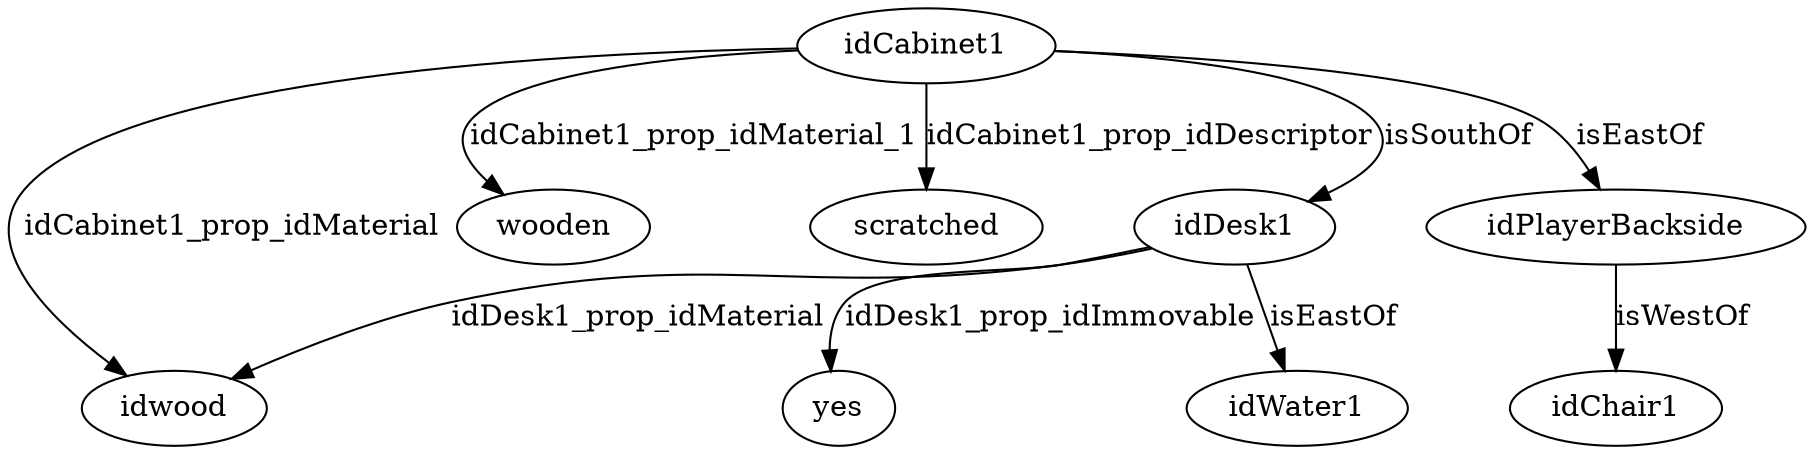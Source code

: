 strict digraph  {
idCabinet1 [node_type=entity_node, root=root];
idwood;
wooden;
scratched;
idDesk1;
yes;
idPlayerBackside;
idWater1;
idChair1;
idCabinet1 -> idwood  [edge_type=property, label=idCabinet1_prop_idMaterial];
idCabinet1 -> wooden  [edge_type=property, label=idCabinet1_prop_idMaterial_1];
idCabinet1 -> scratched  [edge_type=property, label=idCabinet1_prop_idDescriptor];
idCabinet1 -> idDesk1  [edge_type=relationship, label=isSouthOf];
idCabinet1 -> idPlayerBackside  [edge_type=relationship, label=isEastOf];
idDesk1 -> yes  [edge_type=property, label=idDesk1_prop_idImmovable];
idDesk1 -> idwood  [edge_type=property, label=idDesk1_prop_idMaterial];
idDesk1 -> idWater1  [edge_type=relationship, label=isEastOf];
idPlayerBackside -> idChair1  [edge_type=relationship, label=isWestOf];
}
